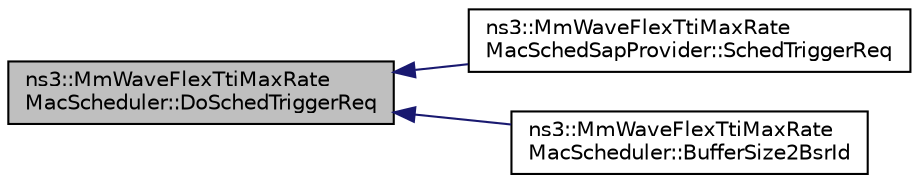 digraph "ns3::MmWaveFlexTtiMaxRateMacScheduler::DoSchedTriggerReq"
{
  edge [fontname="Helvetica",fontsize="10",labelfontname="Helvetica",labelfontsize="10"];
  node [fontname="Helvetica",fontsize="10",shape=record];
  rankdir="LR";
  Node1 [label="ns3::MmWaveFlexTtiMaxRate\lMacScheduler::DoSchedTriggerReq",height=0.2,width=0.4,color="black", fillcolor="grey75", style="filled", fontcolor="black"];
  Node1 -> Node2 [dir="back",color="midnightblue",fontsize="10",style="solid"];
  Node2 [label="ns3::MmWaveFlexTtiMaxRate\lMacSchedSapProvider::SchedTriggerReq",height=0.2,width=0.4,color="black", fillcolor="white", style="filled",URL="$d6/d39/classns3_1_1MmWaveFlexTtiMaxRateMacSchedSapProvider.html#aa853f2e2e2a2d44289bce20e9a4e8d0a"];
  Node1 -> Node3 [dir="back",color="midnightblue",fontsize="10",style="solid"];
  Node3 [label="ns3::MmWaveFlexTtiMaxRate\lMacScheduler::BufferSize2BsrId",height=0.2,width=0.4,color="black", fillcolor="white", style="filled",URL="$df/d2a/classns3_1_1MmWaveFlexTtiMaxRateMacScheduler.html#ad780da63c5b2502e6b254f42a28db30b"];
}
